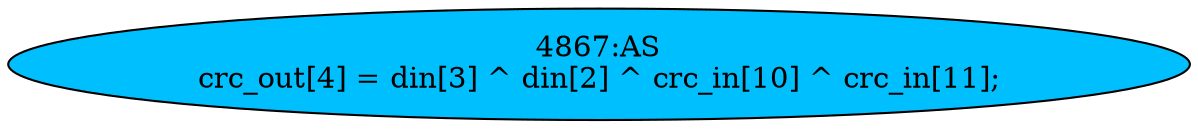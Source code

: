 strict digraph "" {
	node [label="\N"];
	"4867:AS"	 [ast="<pyverilog.vparser.ast.Assign object at 0x7f13b55685d0>",
		def_var="['crc_out']",
		fillcolor=deepskyblue,
		label="4867:AS
crc_out[4] = din[3] ^ din[2] ^ crc_in[10] ^ crc_in[11];",
		statements="[]",
		style=filled,
		typ=Assign,
		use_var="['din', 'din', 'crc_in', 'crc_in']"];
}
